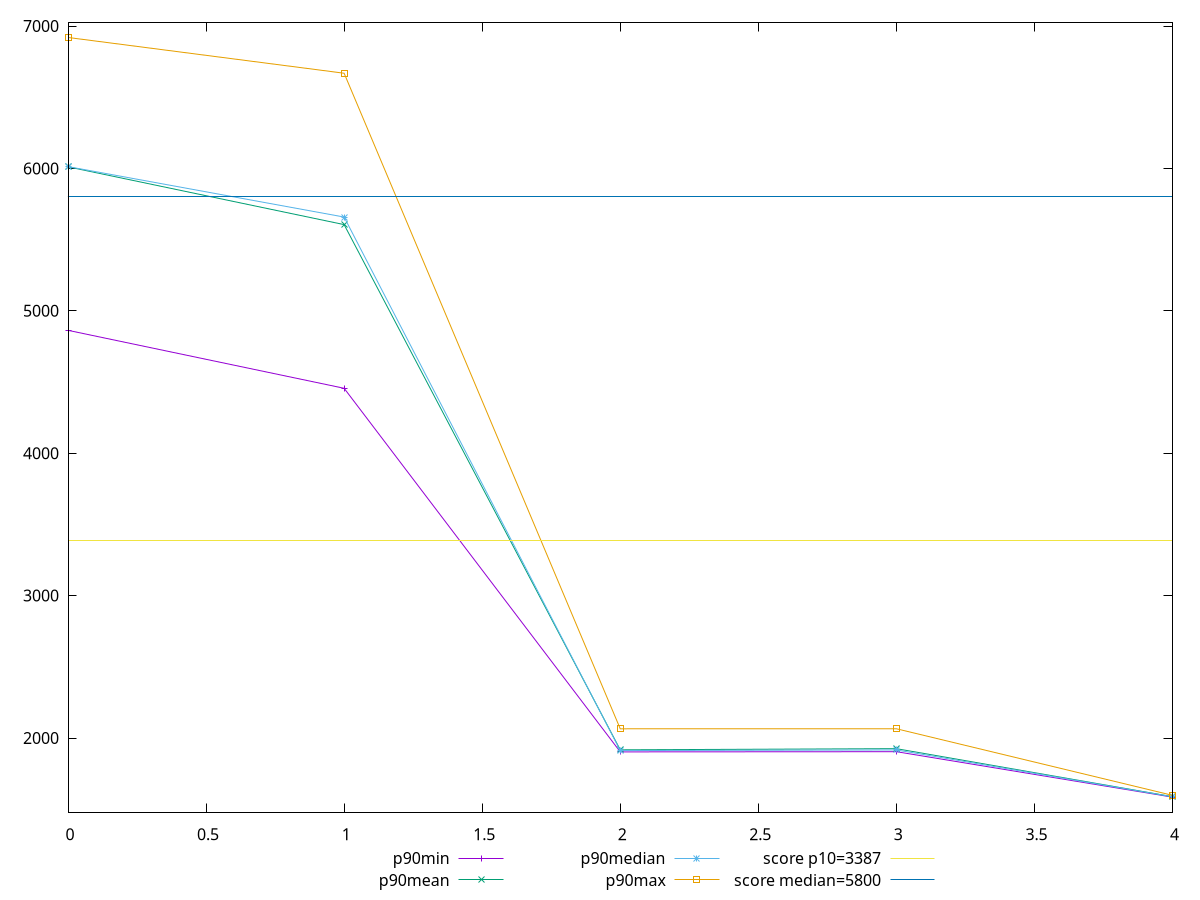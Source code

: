 reset

$p90Min <<EOF
0 4862.984752888895
1 4455.964184059252
2 1902.4739999999997
3 1903.8154999999997
4 1584.5865
EOF

$p90Mean <<EOF
0 6011.264772998813
1 5605.457156880687
2 1916.9673249999998
3 1925.0974776595745
4 1587.7772436170208
EOF

$p90Median <<EOF
0 6012.847820033223
1 5658.606897538068
2 1911.696
3 1916.0898249999998
4 1587.124275
EOF

$p90Max <<EOF
0 6919.787264506685
1 6668.707150689571
2 2064.5838999999996
3 2064.81205
4 1597.1285
EOF

set key outside below
set xrange [0:4]
set yrange [1477.8824847098663:7026.491279796818]
set trange [1477.8824847098663:7026.491279796818]
set terminal svg size 640, 560 enhanced background rgb 'white'
set output "report_00026_2021-02-22T21:38:55.199Z/speed-index/progression/value.svg"

plot $p90Min title "p90min" with linespoints, \
     $p90Mean title "p90mean" with linespoints, \
     $p90Median title "p90median" with linespoints, \
     $p90Max title "p90max" with linespoints, \
     3387 title "score p10=3387", \
     5800 title "score median=5800"

reset
